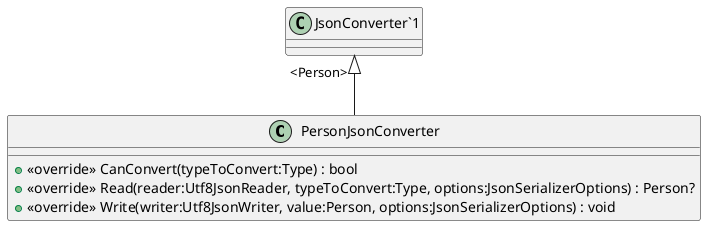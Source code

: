 @startuml
class PersonJsonConverter {
    + <<override>> CanConvert(typeToConvert:Type) : bool
    + <<override>> Read(reader:Utf8JsonReader, typeToConvert:Type, options:JsonSerializerOptions) : Person?
    + <<override>> Write(writer:Utf8JsonWriter, value:Person, options:JsonSerializerOptions) : void
}
"JsonConverter`1" "<Person>" <|-- PersonJsonConverter
@enduml
